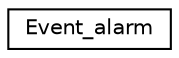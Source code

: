 digraph "Graphical Class Hierarchy"
{
 // LATEX_PDF_SIZE
  edge [fontname="Helvetica",fontsize="10",labelfontname="Helvetica",labelfontsize="10"];
  node [fontname="Helvetica",fontsize="10",shape=record];
  rankdir="LR";
  Node0 [label="Event_alarm",height=0.2,width=0.4,color="black", fillcolor="white", style="filled",URL="$structEvent__alarm.html",tooltip=" "];
}
